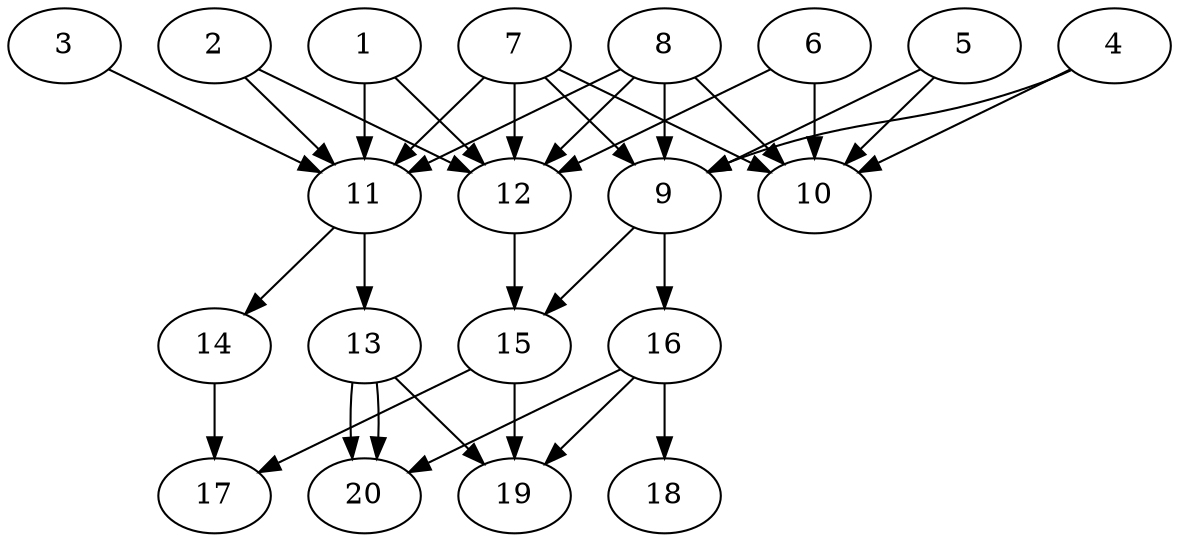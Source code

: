 // DAG automatically generated by daggen at Tue Jul 23 14:25:45 2019
// ./daggen --dot -n 20 --ccr 0.4 --fat 0.7 --regular 0.5 --density 0.6 --mindata 5242880 --maxdata 52428800 
digraph G {
  1 [size="77721600", alpha="0.08", expect_size="31088640"] 
  1 -> 11 [size ="31088640"]
  1 -> 12 [size ="31088640"]
  2 [size="126133760", alpha="0.06", expect_size="50453504"] 
  2 -> 11 [size ="50453504"]
  2 -> 12 [size ="50453504"]
  3 [size="69934080", alpha="0.14", expect_size="27973632"] 
  3 -> 11 [size ="27973632"]
  4 [size="125260800", alpha="0.16", expect_size="50104320"] 
  4 -> 9 [size ="50104320"]
  4 -> 10 [size ="50104320"]
  5 [size="25912320", alpha="0.01", expect_size="10364928"] 
  5 -> 9 [size ="10364928"]
  5 -> 10 [size ="10364928"]
  6 [size="42752000", alpha="0.01", expect_size="17100800"] 
  6 -> 10 [size ="17100800"]
  6 -> 12 [size ="17100800"]
  7 [size="50639360", alpha="0.04", expect_size="20255744"] 
  7 -> 9 [size ="20255744"]
  7 -> 10 [size ="20255744"]
  7 -> 11 [size ="20255744"]
  7 -> 12 [size ="20255744"]
  8 [size="25448960", alpha="0.13", expect_size="10179584"] 
  8 -> 9 [size ="10179584"]
  8 -> 10 [size ="10179584"]
  8 -> 11 [size ="10179584"]
  8 -> 12 [size ="10179584"]
  9 [size="57866240", alpha="0.09", expect_size="23146496"] 
  9 -> 15 [size ="23146496"]
  9 -> 16 [size ="23146496"]
  10 [size="117089280", alpha="0.11", expect_size="46835712"] 
  11 [size="102873600", alpha="0.13", expect_size="41149440"] 
  11 -> 13 [size ="41149440"]
  11 -> 14 [size ="41149440"]
  12 [size="31137280", alpha="0.09", expect_size="12454912"] 
  12 -> 15 [size ="12454912"]
  13 [size="69143040", alpha="0.15", expect_size="27657216"] 
  13 -> 19 [size ="27657216"]
  13 -> 20 [size ="27657216"]
  13 -> 20 [size ="27657216"]
  14 [size="33564160", alpha="0.17", expect_size="13425664"] 
  14 -> 17 [size ="13425664"]
  15 [size="126791680", alpha="0.01", expect_size="50716672"] 
  15 -> 17 [size ="50716672"]
  15 -> 19 [size ="50716672"]
  16 [size="14205440", alpha="0.20", expect_size="5682176"] 
  16 -> 18 [size ="5682176"]
  16 -> 19 [size ="5682176"]
  16 -> 20 [size ="5682176"]
  17 [size="20743680", alpha="0.01", expect_size="8297472"] 
  18 [size="47121920", alpha="0.12", expect_size="18848768"] 
  19 [size="123763200", alpha="0.12", expect_size="49505280"] 
  20 [size="56435200", alpha="0.13", expect_size="22574080"] 
}
